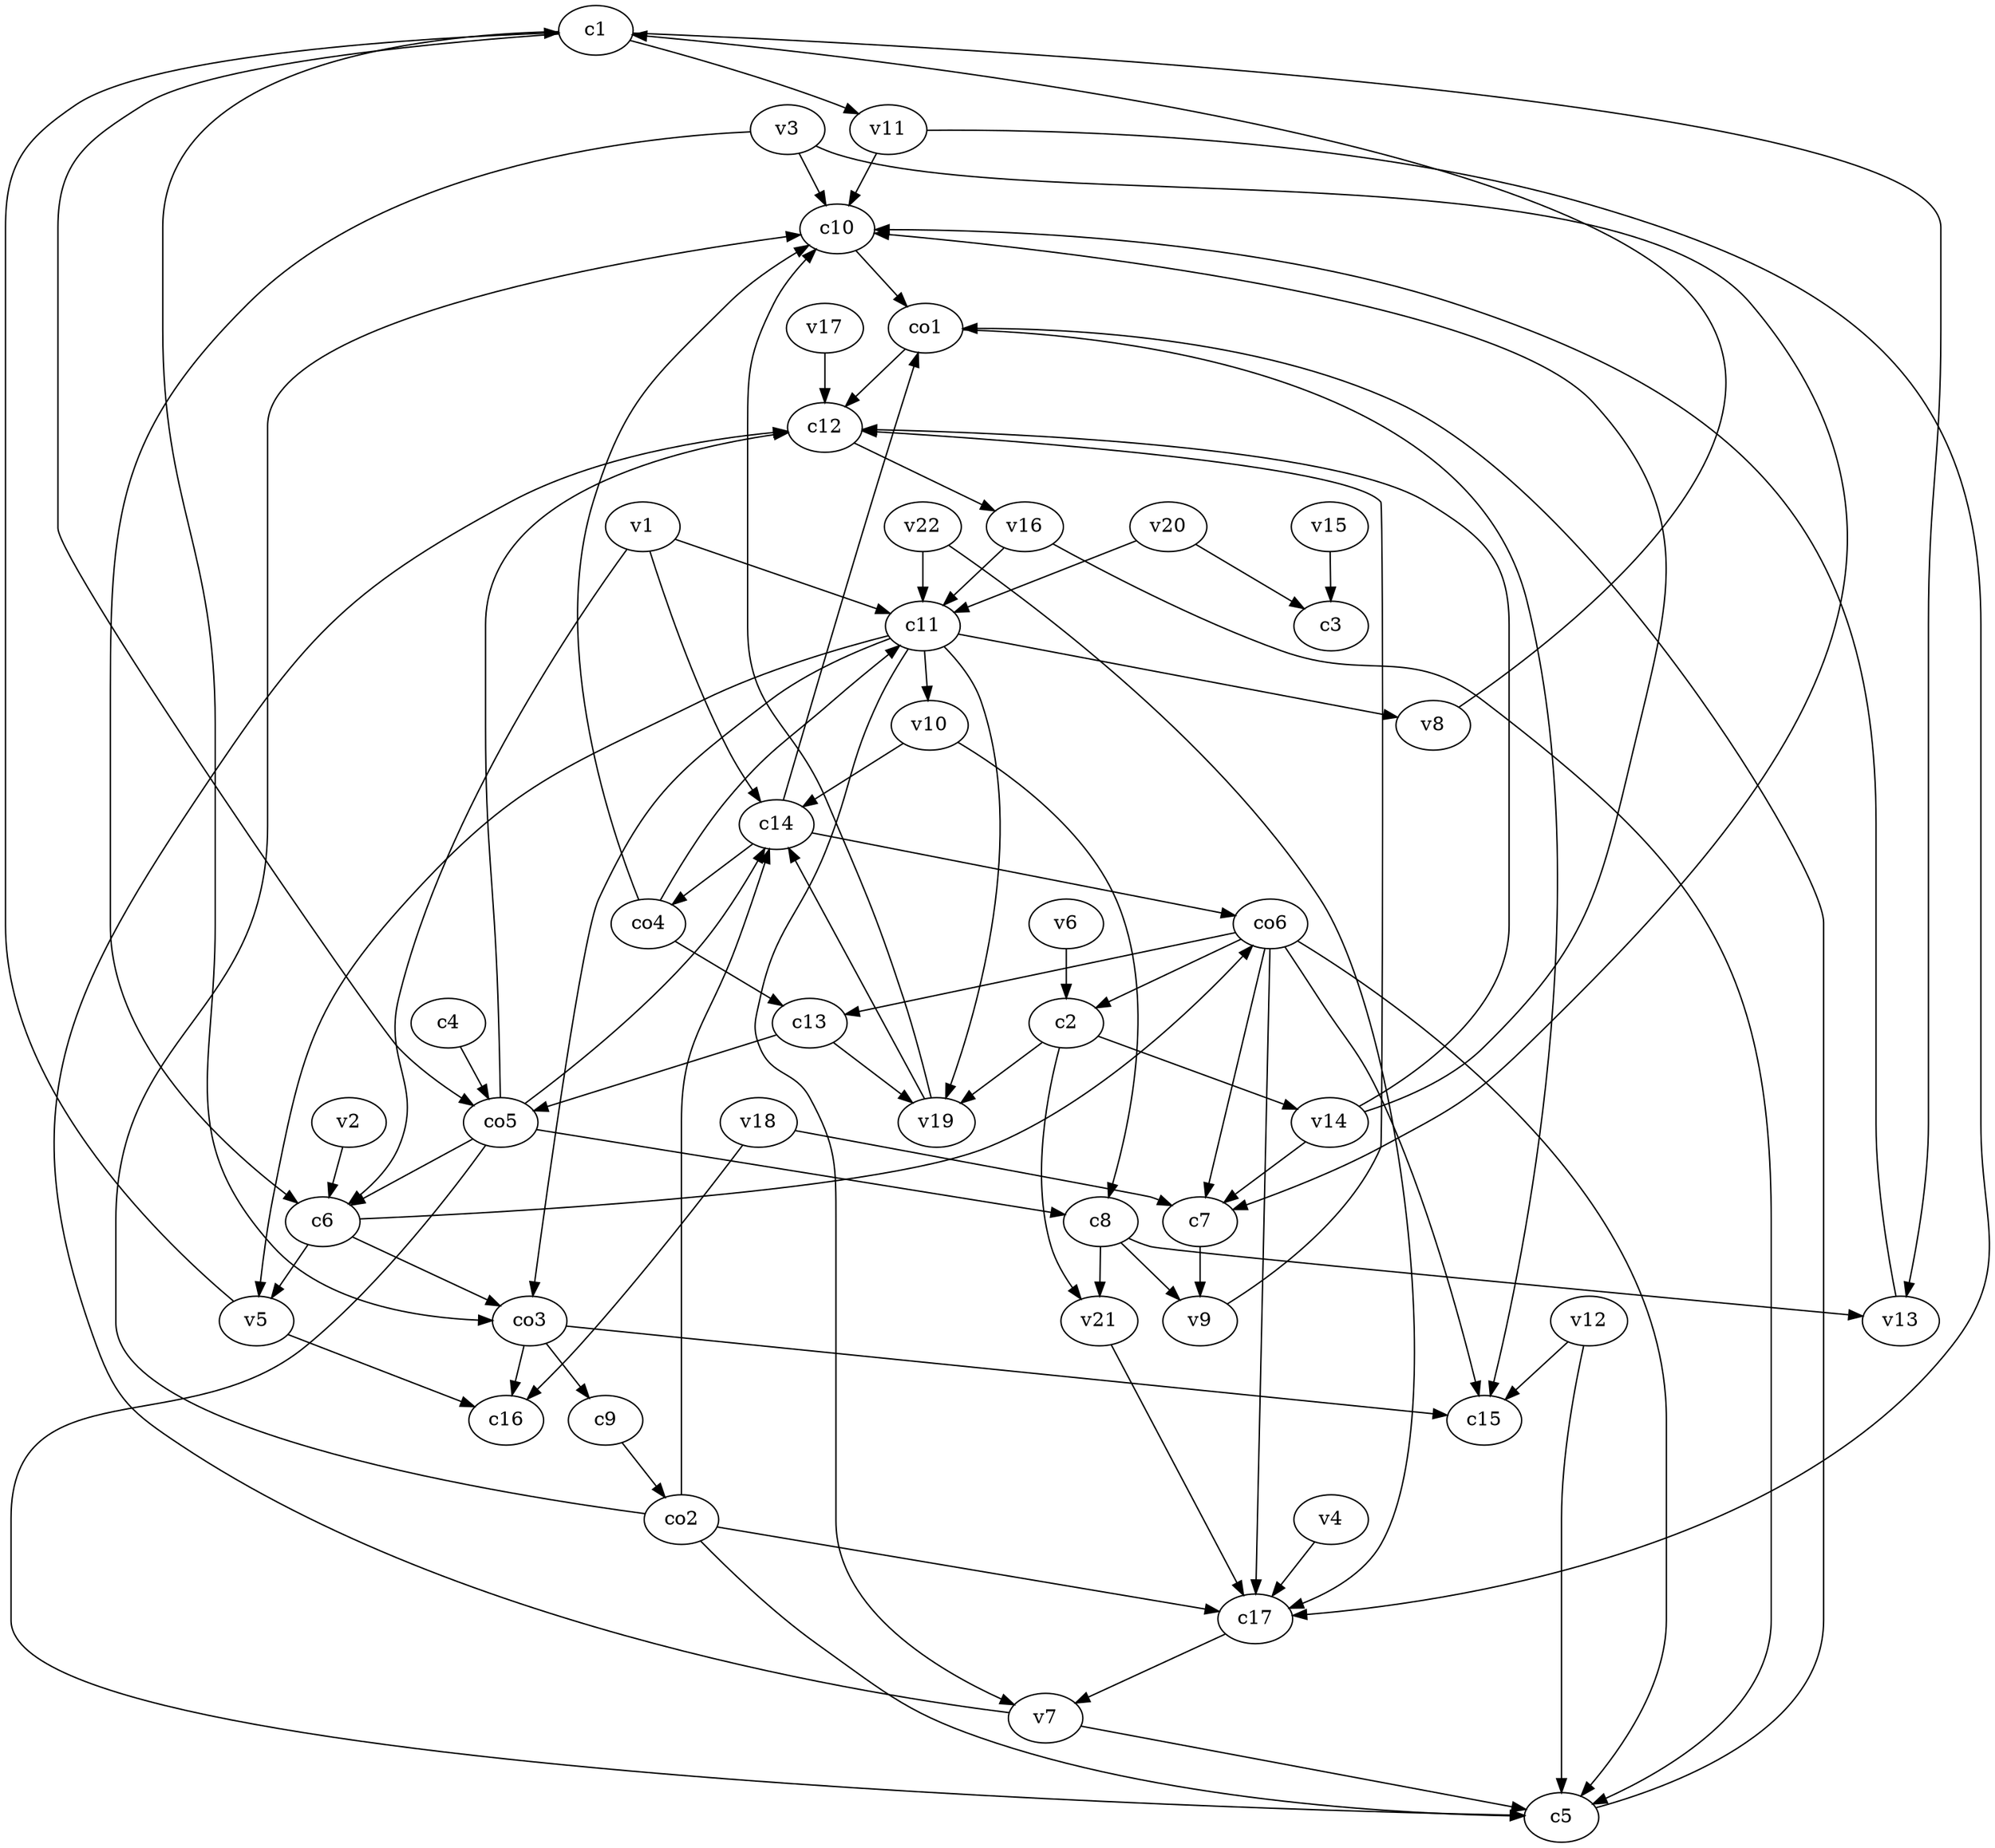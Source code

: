 strict digraph  {
c1;
c2;
c3;
c4;
c5;
c6;
c7;
c8;
c9;
c10;
c11;
c12;
c13;
c14;
c15;
c16;
c17;
v1;
v2;
v3;
v4;
v5;
v6;
v7;
v8;
v9;
v10;
v11;
v12;
v13;
v14;
v15;
v16;
v17;
v18;
v19;
v20;
v21;
v22;
co1;
co2;
co3;
co4;
co5;
co6;
c1 -> co5  [weight=1];
c1 -> v13  [weight=1];
c1 -> co3  [weight=1];
c1 -> v11  [weight=1];
c2 -> v19  [weight=1];
c2 -> v21  [weight=1];
c2 -> v14  [weight=1];
c4 -> co5  [weight=1];
c5 -> co1  [weight=1];
c6 -> v5  [weight=1];
c6 -> co3  [weight=1];
c6 -> co6  [weight=1];
c7 -> v9  [weight=1];
c8 -> v9  [weight=1];
c8 -> v21  [weight=1];
c8 -> v13  [weight=1];
c9 -> co2  [weight=1];
c10 -> co1  [weight=1];
c11 -> v8  [weight=1];
c11 -> v10  [weight=1];
c11 -> v7  [weight=1];
c11 -> v5  [weight=1];
c11 -> co3  [weight=1];
c11 -> v19  [weight=1];
c12 -> v16  [weight=1];
c13 -> v19  [weight=1];
c13 -> co5  [weight=1];
c14 -> co4  [weight=1];
c14 -> co1  [weight=1];
c14 -> co6  [weight=1];
c17 -> v7  [weight=1];
v1 -> c6  [weight=1];
v1 -> c11  [weight=1];
v1 -> c14  [weight=1];
v2 -> c6  [weight=1];
v3 -> c6  [weight=1];
v3 -> c10  [weight=1];
v3 -> c7  [weight=1];
v4 -> c17  [weight=1];
v5 -> c1  [weight=1];
v5 -> c16  [weight=1];
v6 -> c2  [weight=1];
v7 -> c12  [weight=1];
v7 -> c5  [weight=1];
v8 -> c1  [weight=1];
v9 -> c12  [weight=1];
v10 -> c14  [weight=1];
v10 -> c8  [weight=1];
v11 -> c17  [weight=1];
v11 -> c10  [weight=1];
v12 -> c15  [weight=1];
v12 -> c5  [weight=1];
v13 -> c10  [weight=1];
v14 -> c12  [weight=1];
v14 -> c7  [weight=1];
v14 -> c10  [weight=1];
v15 -> c3  [weight=1];
v16 -> c5  [weight=1];
v16 -> c11  [weight=1];
v17 -> c12  [weight=1];
v18 -> c7  [weight=1];
v18 -> c16  [weight=1];
v19 -> c14  [weight=1];
v19 -> c10  [weight=1];
v20 -> c3  [weight=1];
v20 -> c11  [weight=1];
v21 -> c17  [weight=1];
v22 -> c11  [weight=1];
v22 -> c17  [weight=1];
co1 -> c12  [weight=1];
co1 -> c15  [weight=1];
co2 -> c17  [weight=1];
co2 -> c14  [weight=1];
co2 -> c10  [weight=1];
co2 -> c5  [weight=1];
co3 -> c15  [weight=1];
co3 -> c9  [weight=1];
co3 -> c16  [weight=1];
co4 -> c13  [weight=1];
co4 -> c10  [weight=1];
co4 -> c11  [weight=1];
co5 -> c12  [weight=1];
co5 -> c8  [weight=1];
co5 -> c5  [weight=1];
co5 -> c14  [weight=1];
co5 -> c6  [weight=1];
co6 -> c5  [weight=1];
co6 -> c17  [weight=1];
co6 -> c15  [weight=1];
co6 -> c7  [weight=1];
co6 -> c2  [weight=1];
co6 -> c13  [weight=1];
}
